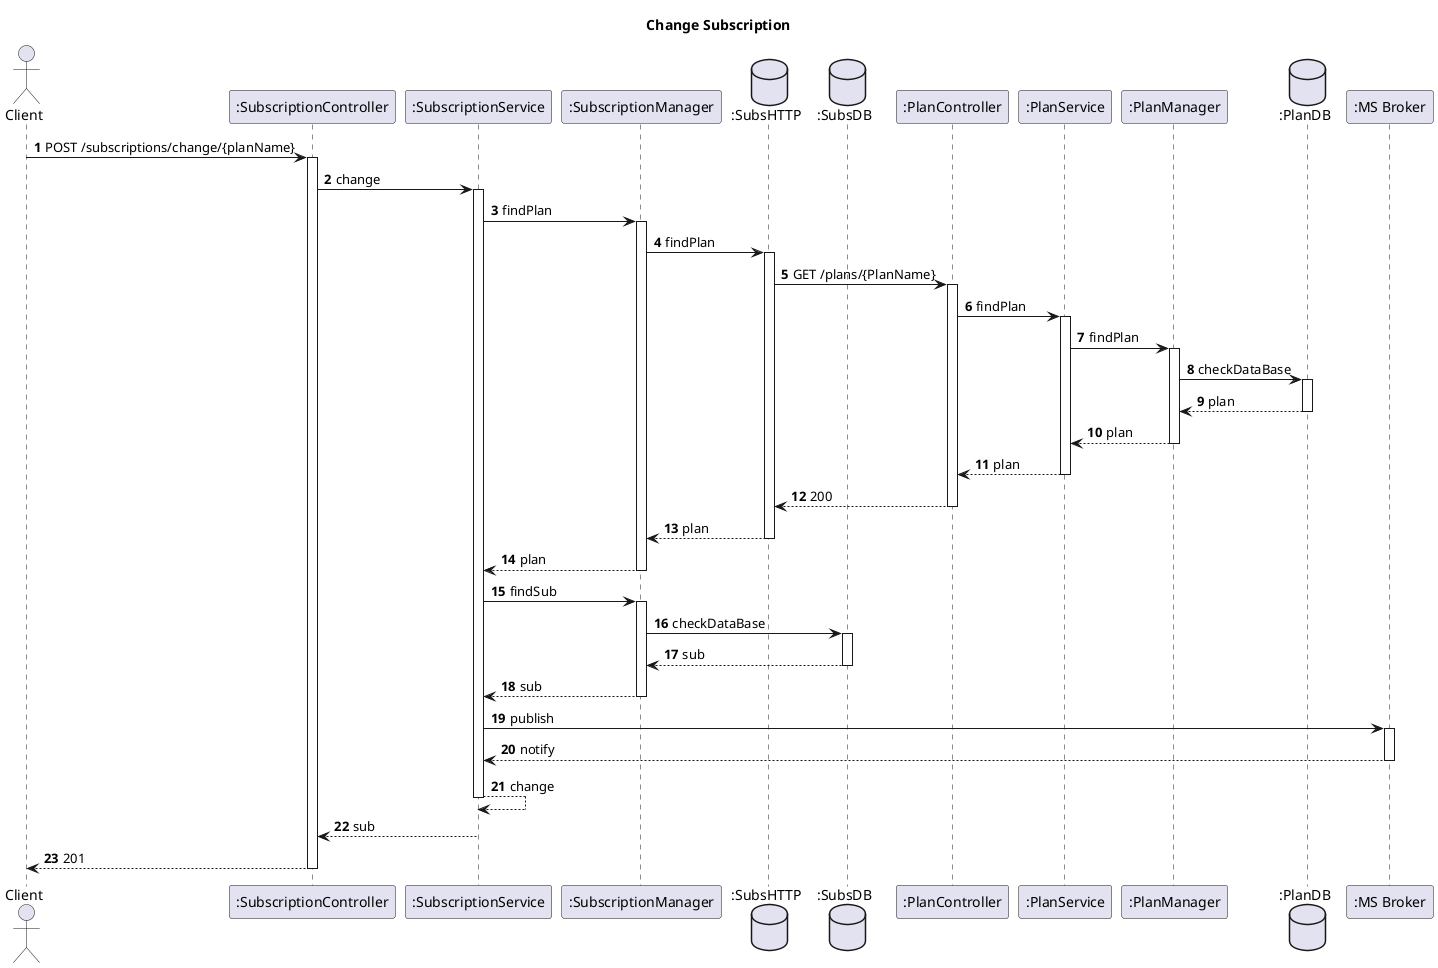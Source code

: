 @startuml
'https://plantuml.com/sequence-diagram
autoactivate on
autonumber
title  Change Subscription

autonumber

actor "Client" as Ac
participant ":SubscriptionController" as Auth
participant ":SubscriptionService" as SService
participant ":SubscriptionManager" as UManager
database ":SubsHTTP" as SHTTP
database ":SubsDB" as SDB
participant ":PlanController" as Plan
participant ":PlanService" as PService
participant ":PlanManager" as PManager
database ":PlanDB" as PDB
participant ":MS Broker" as Broker

Ac->Auth: POST /subscriptions/change/{planName}
Auth->SService: change
SService->UManager: findPlan
UManager -> SHTTP: findPlan
SHTTP -> Plan:GET /plans/{PlanName}
Plan-> PService: findPlan
PService->PManager: findPlan
PManager->PDB:checkDataBase
PDB-->PManager:plan
PManager-->PService:plan
PService-->Plan:plan
Plan-->SHTTP: 200
SHTTP-->UManager:plan
UManager--> SService:plan
SService->UManager: findSub
UManager->SDB: checkDataBase
SDB-->UManager:sub
UManager --> SService:sub
SService->Broker: publish
Broker--> SService: notify
SService --> SService: change
SService -->Auth:sub
Auth --> Ac : 201

@enduml